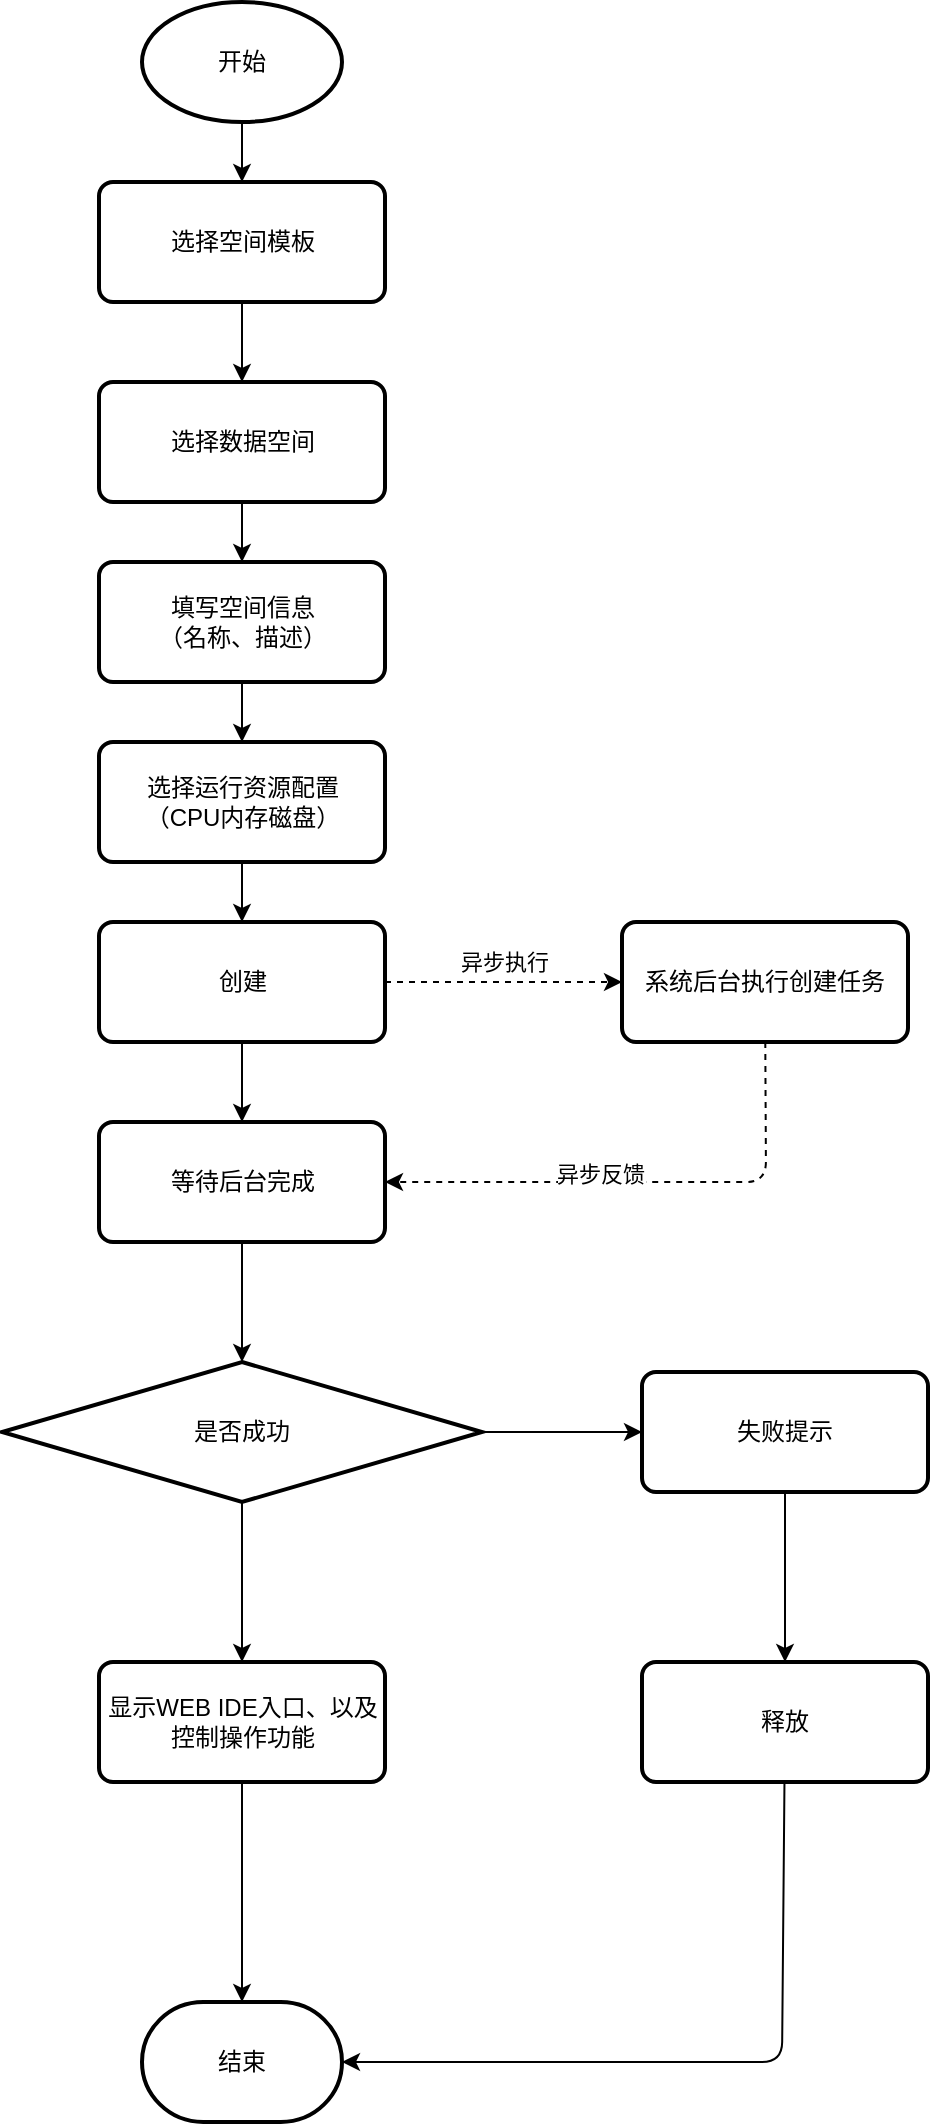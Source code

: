 <mxfile>
    <diagram id="WPPkNyRcbFzH7AHk_LgD" name="创建空间流程">
        <mxGraphModel dx="1086" dy="689" grid="1" gridSize="10" guides="1" tooltips="1" connect="1" arrows="1" fold="1" page="1" pageScale="1" pageWidth="827" pageHeight="1169" background="#ffffff" math="0" shadow="0">
            <root>
                <mxCell id="0"/>
                <mxCell id="1" parent="0"/>
                <mxCell id="RCXph9JNE-Ri17qudRZ3-15" style="edgeStyle=none;html=1;" edge="1" parent="1" source="RCXph9JNE-Ri17qudRZ3-1" target="RCXph9JNE-Ri17qudRZ3-2">
                    <mxGeometry relative="1" as="geometry"/>
                </mxCell>
                <mxCell id="RCXph9JNE-Ri17qudRZ3-1" value="开始" style="strokeWidth=2;html=1;shape=mxgraph.flowchart.start_1;whiteSpace=wrap;" vertex="1" parent="1">
                    <mxGeometry x="370" y="150" width="100" height="60" as="geometry"/>
                </mxCell>
                <mxCell id="RCXph9JNE-Ri17qudRZ3-16" style="edgeStyle=none;html=1;" edge="1" parent="1" source="RCXph9JNE-Ri17qudRZ3-2" target="RCXph9JNE-Ri17qudRZ3-3">
                    <mxGeometry relative="1" as="geometry"/>
                </mxCell>
                <mxCell id="RCXph9JNE-Ri17qudRZ3-2" value="选择空间模板" style="rounded=1;whiteSpace=wrap;html=1;absoluteArcSize=1;arcSize=14;strokeWidth=2;" vertex="1" parent="1">
                    <mxGeometry x="348.5" y="240" width="143" height="60" as="geometry"/>
                </mxCell>
                <mxCell id="RCXph9JNE-Ri17qudRZ3-17" style="edgeStyle=none;html=1;" edge="1" parent="1" source="RCXph9JNE-Ri17qudRZ3-3" target="RCXph9JNE-Ri17qudRZ3-4">
                    <mxGeometry relative="1" as="geometry"/>
                </mxCell>
                <mxCell id="RCXph9JNE-Ri17qudRZ3-3" value="选择数据空间" style="rounded=1;whiteSpace=wrap;html=1;absoluteArcSize=1;arcSize=14;strokeWidth=2;" vertex="1" parent="1">
                    <mxGeometry x="348.5" y="340" width="143" height="60" as="geometry"/>
                </mxCell>
                <mxCell id="RCXph9JNE-Ri17qudRZ3-18" style="edgeStyle=none;html=1;" edge="1" parent="1" source="RCXph9JNE-Ri17qudRZ3-4" target="RCXph9JNE-Ri17qudRZ3-5">
                    <mxGeometry relative="1" as="geometry"/>
                </mxCell>
                <mxCell id="RCXph9JNE-Ri17qudRZ3-4" value="填写空间信息&lt;br&gt;（名称、描述）" style="rounded=1;whiteSpace=wrap;html=1;absoluteArcSize=1;arcSize=14;strokeWidth=2;" vertex="1" parent="1">
                    <mxGeometry x="348.5" y="430" width="143" height="60" as="geometry"/>
                </mxCell>
                <mxCell id="RCXph9JNE-Ri17qudRZ3-19" style="edgeStyle=none;html=1;" edge="1" parent="1" source="RCXph9JNE-Ri17qudRZ3-5" target="RCXph9JNE-Ri17qudRZ3-6">
                    <mxGeometry relative="1" as="geometry"/>
                </mxCell>
                <mxCell id="RCXph9JNE-Ri17qudRZ3-5" value="选择运行资源配置&lt;br&gt;（CPU内存磁盘）" style="rounded=1;whiteSpace=wrap;html=1;absoluteArcSize=1;arcSize=14;strokeWidth=2;" vertex="1" parent="1">
                    <mxGeometry x="348.5" y="520" width="143" height="60" as="geometry"/>
                </mxCell>
                <mxCell id="RCXph9JNE-Ri17qudRZ3-20" style="edgeStyle=none;html=1;entryX=0;entryY=0.5;entryDx=0;entryDy=0;dashed=1;" edge="1" parent="1" source="RCXph9JNE-Ri17qudRZ3-6" target="RCXph9JNE-Ri17qudRZ3-7">
                    <mxGeometry relative="1" as="geometry"/>
                </mxCell>
                <mxCell id="RCXph9JNE-Ri17qudRZ3-30" value="异步执行" style="edgeLabel;html=1;align=center;verticalAlign=middle;resizable=0;points=[];" vertex="1" connectable="0" parent="RCXph9JNE-Ri17qudRZ3-20">
                    <mxGeometry x="-0.317" y="4" relative="1" as="geometry">
                        <mxPoint x="19" y="-6" as="offset"/>
                    </mxGeometry>
                </mxCell>
                <mxCell id="RCXph9JNE-Ri17qudRZ3-21" style="edgeStyle=none;html=1;" edge="1" parent="1" source="RCXph9JNE-Ri17qudRZ3-6" target="RCXph9JNE-Ri17qudRZ3-10">
                    <mxGeometry relative="1" as="geometry"/>
                </mxCell>
                <mxCell id="RCXph9JNE-Ri17qudRZ3-6" value="创建" style="rounded=1;whiteSpace=wrap;html=1;absoluteArcSize=1;arcSize=14;strokeWidth=2;" vertex="1" parent="1">
                    <mxGeometry x="348.5" y="610" width="143" height="60" as="geometry"/>
                </mxCell>
                <mxCell id="RCXph9JNE-Ri17qudRZ3-28" style="edgeStyle=none;html=1;entryX=1;entryY=0.5;entryDx=0;entryDy=0;dashed=1;" edge="1" parent="1" source="RCXph9JNE-Ri17qudRZ3-7" target="RCXph9JNE-Ri17qudRZ3-10">
                    <mxGeometry relative="1" as="geometry">
                        <Array as="points">
                            <mxPoint x="682" y="740"/>
                        </Array>
                    </mxGeometry>
                </mxCell>
                <mxCell id="RCXph9JNE-Ri17qudRZ3-29" value="异步反馈" style="edgeLabel;html=1;align=center;verticalAlign=middle;resizable=0;points=[];" vertex="1" connectable="0" parent="RCXph9JNE-Ri17qudRZ3-28">
                    <mxGeometry x="0.175" y="-4" relative="1" as="geometry">
                        <mxPoint as="offset"/>
                    </mxGeometry>
                </mxCell>
                <mxCell id="RCXph9JNE-Ri17qudRZ3-7" value="系统后台执行创建任务" style="rounded=1;whiteSpace=wrap;html=1;absoluteArcSize=1;arcSize=14;strokeWidth=2;" vertex="1" parent="1">
                    <mxGeometry x="610" y="610" width="143" height="60" as="geometry"/>
                </mxCell>
                <mxCell id="RCXph9JNE-Ri17qudRZ3-9" value="结束" style="strokeWidth=2;html=1;shape=mxgraph.flowchart.terminator;whiteSpace=wrap;" vertex="1" parent="1">
                    <mxGeometry x="370" y="1150" width="100" height="60" as="geometry"/>
                </mxCell>
                <mxCell id="RCXph9JNE-Ri17qudRZ3-22" style="edgeStyle=none;html=1;" edge="1" parent="1" source="RCXph9JNE-Ri17qudRZ3-10" target="RCXph9JNE-Ri17qudRZ3-11">
                    <mxGeometry relative="1" as="geometry"/>
                </mxCell>
                <mxCell id="RCXph9JNE-Ri17qudRZ3-10" value="等待后台完成" style="rounded=1;whiteSpace=wrap;html=1;absoluteArcSize=1;arcSize=14;strokeWidth=2;" vertex="1" parent="1">
                    <mxGeometry x="348.5" y="710" width="143" height="60" as="geometry"/>
                </mxCell>
                <mxCell id="RCXph9JNE-Ri17qudRZ3-23" style="edgeStyle=none;html=1;" edge="1" parent="1" source="RCXph9JNE-Ri17qudRZ3-11" target="RCXph9JNE-Ri17qudRZ3-13">
                    <mxGeometry relative="1" as="geometry"/>
                </mxCell>
                <mxCell id="RCXph9JNE-Ri17qudRZ3-24" style="edgeStyle=none;html=1;" edge="1" parent="1" source="RCXph9JNE-Ri17qudRZ3-11" target="RCXph9JNE-Ri17qudRZ3-12">
                    <mxGeometry relative="1" as="geometry"/>
                </mxCell>
                <mxCell id="RCXph9JNE-Ri17qudRZ3-11" value="是否成功" style="strokeWidth=2;html=1;shape=mxgraph.flowchart.decision;whiteSpace=wrap;" vertex="1" parent="1">
                    <mxGeometry x="300" y="830" width="240" height="70" as="geometry"/>
                </mxCell>
                <mxCell id="RCXph9JNE-Ri17qudRZ3-26" style="edgeStyle=none;html=1;" edge="1" parent="1" source="RCXph9JNE-Ri17qudRZ3-12" target="RCXph9JNE-Ri17qudRZ3-9">
                    <mxGeometry relative="1" as="geometry"/>
                </mxCell>
                <mxCell id="RCXph9JNE-Ri17qudRZ3-12" value="显示WEB IDE入口、以及控制操作功能" style="rounded=1;whiteSpace=wrap;html=1;absoluteArcSize=1;arcSize=14;strokeWidth=2;" vertex="1" parent="1">
                    <mxGeometry x="348.5" y="980" width="143" height="60" as="geometry"/>
                </mxCell>
                <mxCell id="RCXph9JNE-Ri17qudRZ3-25" style="edgeStyle=none;html=1;" edge="1" parent="1" source="RCXph9JNE-Ri17qudRZ3-13" target="RCXph9JNE-Ri17qudRZ3-14">
                    <mxGeometry relative="1" as="geometry"/>
                </mxCell>
                <mxCell id="RCXph9JNE-Ri17qudRZ3-13" value="失败提示" style="rounded=1;whiteSpace=wrap;html=1;absoluteArcSize=1;arcSize=14;strokeWidth=2;" vertex="1" parent="1">
                    <mxGeometry x="620" y="835" width="143" height="60" as="geometry"/>
                </mxCell>
                <mxCell id="RCXph9JNE-Ri17qudRZ3-27" style="edgeStyle=none;html=1;" edge="1" parent="1" source="RCXph9JNE-Ri17qudRZ3-14" target="RCXph9JNE-Ri17qudRZ3-9">
                    <mxGeometry relative="1" as="geometry">
                        <Array as="points">
                            <mxPoint x="690" y="1180"/>
                        </Array>
                    </mxGeometry>
                </mxCell>
                <mxCell id="RCXph9JNE-Ri17qudRZ3-14" value="释放" style="rounded=1;whiteSpace=wrap;html=1;absoluteArcSize=1;arcSize=14;strokeWidth=2;" vertex="1" parent="1">
                    <mxGeometry x="620" y="980" width="143" height="60" as="geometry"/>
                </mxCell>
            </root>
        </mxGraphModel>
    </diagram>
    <diagram id="D0rB0ywiILBOyrz_oWe5" name="注册登录流程">
        <mxGraphModel dx="1358" dy="861" grid="1" gridSize="10" guides="1" tooltips="1" connect="1" arrows="1" fold="1" page="1" pageScale="1" pageWidth="827" pageHeight="1169" background="#ffffff" math="0" shadow="0">
            <root>
                <mxCell id="0"/>
                <mxCell id="1" parent="0"/>
                <mxCell id="mrGVOeqUPLOQ0efFedwk-10" style="edgeStyle=none;html=1;" edge="1" parent="1" source="mrGVOeqUPLOQ0efFedwk-1" target="mrGVOeqUPLOQ0efFedwk-4">
                    <mxGeometry relative="1" as="geometry"/>
                </mxCell>
                <mxCell id="mrGVOeqUPLOQ0efFedwk-1" value="开始" style="strokeWidth=2;html=1;shape=mxgraph.flowchart.start_1;whiteSpace=wrap;" vertex="1" parent="1">
                    <mxGeometry x="309" y="100" width="100" height="60" as="geometry"/>
                </mxCell>
                <mxCell id="mrGVOeqUPLOQ0efFedwk-21" style="edgeStyle=none;html=1;" edge="1" parent="1" source="mrGVOeqUPLOQ0efFedwk-3" target="mrGVOeqUPLOQ0efFedwk-12">
                    <mxGeometry relative="1" as="geometry"/>
                </mxCell>
                <mxCell id="mrGVOeqUPLOQ0efFedwk-3" value="微信扫码" style="rounded=1;whiteSpace=wrap;html=1;absoluteArcSize=1;arcSize=14;strokeWidth=2;" vertex="1" parent="1">
                    <mxGeometry x="304" y="360" width="110" height="60" as="geometry"/>
                </mxCell>
                <mxCell id="mrGVOeqUPLOQ0efFedwk-5" style="edgeStyle=none;html=1;entryX=0.5;entryY=0;entryDx=0;entryDy=0;" edge="1" parent="1" source="mrGVOeqUPLOQ0efFedwk-4" target="mrGVOeqUPLOQ0efFedwk-3">
                    <mxGeometry relative="1" as="geometry"/>
                </mxCell>
                <mxCell id="mrGVOeqUPLOQ0efFedwk-8" value="微信" style="edgeLabel;html=1;align=center;verticalAlign=middle;resizable=0;points=[];" vertex="1" connectable="0" parent="mrGVOeqUPLOQ0efFedwk-5">
                    <mxGeometry x="-0.367" y="1" relative="1" as="geometry">
                        <mxPoint as="offset"/>
                    </mxGeometry>
                </mxCell>
                <mxCell id="mrGVOeqUPLOQ0efFedwk-7" style="edgeStyle=none;html=1;entryX=0.5;entryY=0;entryDx=0;entryDy=0;" edge="1" parent="1" source="mrGVOeqUPLOQ0efFedwk-4" target="mrGVOeqUPLOQ0efFedwk-6">
                    <mxGeometry relative="1" as="geometry">
                        <Array as="points">
                            <mxPoint x="695" y="270"/>
                        </Array>
                    </mxGeometry>
                </mxCell>
                <mxCell id="mrGVOeqUPLOQ0efFedwk-9" value="登录名密码登录" style="edgeLabel;html=1;align=center;verticalAlign=middle;resizable=0;points=[];" vertex="1" connectable="0" parent="mrGVOeqUPLOQ0efFedwk-7">
                    <mxGeometry x="0.302" y="4" relative="1" as="geometry">
                        <mxPoint x="-38" y="-6" as="offset"/>
                    </mxGeometry>
                </mxCell>
                <mxCell id="mrGVOeqUPLOQ0efFedwk-4" value="选择登录方式" style="strokeWidth=2;html=1;shape=mxgraph.flowchart.decision;whiteSpace=wrap;" vertex="1" parent="1">
                    <mxGeometry x="268.5" y="230" width="181" height="70" as="geometry"/>
                </mxCell>
                <mxCell id="mrGVOeqUPLOQ0efFedwk-16" style="edgeStyle=none;html=1;" edge="1" parent="1" source="mrGVOeqUPLOQ0efFedwk-6" target="mrGVOeqUPLOQ0efFedwk-15">
                    <mxGeometry relative="1" as="geometry"/>
                </mxCell>
                <mxCell id="mrGVOeqUPLOQ0efFedwk-6" value="输入登录名、密码" style="rounded=1;whiteSpace=wrap;html=1;absoluteArcSize=1;arcSize=14;strokeWidth=2;" vertex="1" parent="1">
                    <mxGeometry x="640" y="360" width="110" height="60" as="geometry"/>
                </mxCell>
                <mxCell id="mrGVOeqUPLOQ0efFedwk-30" style="edgeStyle=none;html=1;" edge="1" parent="1" source="mrGVOeqUPLOQ0efFedwk-11" target="mrGVOeqUPLOQ0efFedwk-29">
                    <mxGeometry relative="1" as="geometry"/>
                </mxCell>
                <mxCell id="mrGVOeqUPLOQ0efFedwk-11" value="进入用户首页" style="rounded=1;whiteSpace=wrap;html=1;absoluteArcSize=1;arcSize=14;strokeWidth=2;" vertex="1" parent="1">
                    <mxGeometry x="640" y="585" width="110" height="60" as="geometry"/>
                </mxCell>
                <mxCell id="mrGVOeqUPLOQ0efFedwk-24" style="edgeStyle=none;html=1;entryX=0.5;entryY=0;entryDx=0;entryDy=0;" edge="1" parent="1" source="mrGVOeqUPLOQ0efFedwk-12" target="mrGVOeqUPLOQ0efFedwk-23">
                    <mxGeometry relative="1" as="geometry"/>
                </mxCell>
                <mxCell id="mrGVOeqUPLOQ0efFedwk-26" value="否" style="edgeLabel;html=1;align=center;verticalAlign=middle;resizable=0;points=[];" vertex="1" connectable="0" parent="mrGVOeqUPLOQ0efFedwk-24">
                    <mxGeometry x="-0.183" relative="1" as="geometry">
                        <mxPoint as="offset"/>
                    </mxGeometry>
                </mxCell>
                <mxCell id="mrGVOeqUPLOQ0efFedwk-27" style="edgeStyle=none;html=1;" edge="1" parent="1" source="mrGVOeqUPLOQ0efFedwk-12" target="mrGVOeqUPLOQ0efFedwk-11">
                    <mxGeometry relative="1" as="geometry">
                        <Array as="points">
                            <mxPoint x="530" y="495"/>
                            <mxPoint x="530" y="610"/>
                        </Array>
                    </mxGeometry>
                </mxCell>
                <mxCell id="mrGVOeqUPLOQ0efFedwk-28" value="是" style="edgeLabel;html=1;align=center;verticalAlign=middle;resizable=0;points=[];" vertex="1" connectable="0" parent="mrGVOeqUPLOQ0efFedwk-27">
                    <mxGeometry x="-0.684" y="1" relative="1" as="geometry">
                        <mxPoint as="offset"/>
                    </mxGeometry>
                </mxCell>
                <mxCell id="mrGVOeqUPLOQ0efFedwk-12" value="判断是否已注册" style="strokeWidth=2;html=1;shape=mxgraph.flowchart.decision;whiteSpace=wrap;" vertex="1" parent="1">
                    <mxGeometry x="268.5" y="460" width="181" height="70" as="geometry"/>
                </mxCell>
                <mxCell id="mrGVOeqUPLOQ0efFedwk-17" style="edgeStyle=none;html=1;" edge="1" parent="1" source="mrGVOeqUPLOQ0efFedwk-15" target="mrGVOeqUPLOQ0efFedwk-11">
                    <mxGeometry relative="1" as="geometry"/>
                </mxCell>
                <mxCell id="mrGVOeqUPLOQ0efFedwk-18" value="是" style="edgeLabel;html=1;align=center;verticalAlign=middle;resizable=0;points=[];" vertex="1" connectable="0" parent="mrGVOeqUPLOQ0efFedwk-17">
                    <mxGeometry x="-0.304" y="2" relative="1" as="geometry">
                        <mxPoint as="offset"/>
                    </mxGeometry>
                </mxCell>
                <mxCell id="mrGVOeqUPLOQ0efFedwk-19" style="edgeStyle=none;html=1;" edge="1" parent="1" source="mrGVOeqUPLOQ0efFedwk-15" target="mrGVOeqUPLOQ0efFedwk-20">
                    <mxGeometry relative="1" as="geometry">
                        <mxPoint x="840" y="495" as="targetPoint"/>
                    </mxGeometry>
                </mxCell>
                <mxCell id="mrGVOeqUPLOQ0efFedwk-15" value="是否验证成功" style="strokeWidth=2;html=1;shape=mxgraph.flowchart.decision;whiteSpace=wrap;" vertex="1" parent="1">
                    <mxGeometry x="604.5" y="460" width="181" height="70" as="geometry"/>
                </mxCell>
                <mxCell id="mrGVOeqUPLOQ0efFedwk-31" style="edgeStyle=none;html=1;entryX=1;entryY=0.5;entryDx=0;entryDy=0;entryPerimeter=0;" edge="1" parent="1" source="mrGVOeqUPLOQ0efFedwk-20" target="mrGVOeqUPLOQ0efFedwk-29">
                    <mxGeometry relative="1" as="geometry">
                        <mxPoint x="895" y="760" as="targetPoint"/>
                        <Array as="points">
                            <mxPoint x="895" y="750"/>
                        </Array>
                    </mxGeometry>
                </mxCell>
                <mxCell id="mrGVOeqUPLOQ0efFedwk-20" value="提示错误信息" style="rounded=1;whiteSpace=wrap;html=1;absoluteArcSize=1;arcSize=14;strokeWidth=2;" vertex="1" parent="1">
                    <mxGeometry x="840" y="465" width="110" height="60" as="geometry"/>
                </mxCell>
                <mxCell id="mrGVOeqUPLOQ0efFedwk-25" style="edgeStyle=none;html=1;" edge="1" parent="1" source="mrGVOeqUPLOQ0efFedwk-23" target="mrGVOeqUPLOQ0efFedwk-11">
                    <mxGeometry relative="1" as="geometry"/>
                </mxCell>
                <mxCell id="mrGVOeqUPLOQ0efFedwk-23" value="自动注册" style="rounded=1;whiteSpace=wrap;html=1;absoluteArcSize=1;arcSize=14;strokeWidth=2;" vertex="1" parent="1">
                    <mxGeometry x="304" y="585" width="110" height="60" as="geometry"/>
                </mxCell>
                <mxCell id="mrGVOeqUPLOQ0efFedwk-29" value="结束" style="strokeWidth=2;html=1;shape=mxgraph.flowchart.terminator;whiteSpace=wrap;" vertex="1" parent="1">
                    <mxGeometry x="645" y="720" width="100" height="60" as="geometry"/>
                </mxCell>
            </root>
        </mxGraphModel>
    </diagram>
    <diagram id="vvSpAWgh_Ri54-TMD_iA" name="基本流程">
        <mxGraphModel dx="1086" dy="689" grid="1" gridSize="10" guides="1" tooltips="1" connect="1" arrows="1" fold="1" page="1" pageScale="1" pageWidth="827" pageHeight="1169" background="#ffffff" math="0" shadow="0">
            <root>
                <mxCell id="0"/>
                <mxCell id="1" parent="0"/>
                <mxCell id="14" style="edgeStyle=none;html=1;" edge="1" parent="1" source="7" target="8">
                    <mxGeometry relative="1" as="geometry"/>
                </mxCell>
                <mxCell id="7" value="开始" style="strokeWidth=2;html=1;shape=mxgraph.flowchart.start_1;whiteSpace=wrap;" vertex="1" parent="1">
                    <mxGeometry x="245" y="110" width="100" height="60" as="geometry"/>
                </mxCell>
                <mxCell id="15" style="edgeStyle=none;html=1;" edge="1" parent="1" source="8" target="9">
                    <mxGeometry relative="1" as="geometry"/>
                </mxCell>
                <mxCell id="8" value="登录" style="rounded=1;whiteSpace=wrap;html=1;absoluteArcSize=1;arcSize=14;strokeWidth=2;" vertex="1" parent="1">
                    <mxGeometry x="230" y="240" width="130" height="50" as="geometry"/>
                </mxCell>
                <mxCell id="16" style="edgeStyle=none;html=1;entryX=0.5;entryY=0;entryDx=0;entryDy=0;" edge="1" parent="1" source="9" target="10">
                    <mxGeometry relative="1" as="geometry"/>
                </mxCell>
                <mxCell id="9" value="选择模板" style="rounded=1;whiteSpace=wrap;html=1;absoluteArcSize=1;arcSize=14;strokeWidth=2;" vertex="1" parent="1">
                    <mxGeometry x="455" y="240" width="130" height="50" as="geometry"/>
                </mxCell>
                <mxCell id="17" style="edgeStyle=none;html=1;" edge="1" parent="1" source="10" target="11">
                    <mxGeometry relative="1" as="geometry"/>
                </mxCell>
                <mxCell id="10" value="创建空间" style="rounded=1;whiteSpace=wrap;html=1;absoluteArcSize=1;arcSize=14;strokeWidth=2;" vertex="1" parent="1">
                    <mxGeometry x="455" y="340" width="130" height="50" as="geometry"/>
                </mxCell>
                <mxCell id="18" style="edgeStyle=none;html=1;" edge="1" parent="1" source="11" target="12">
                    <mxGeometry relative="1" as="geometry"/>
                </mxCell>
                <mxCell id="11" value="打开IDE" style="rounded=1;whiteSpace=wrap;html=1;absoluteArcSize=1;arcSize=14;strokeWidth=2;" vertex="1" parent="1">
                    <mxGeometry x="455" y="440" width="130" height="50" as="geometry"/>
                </mxCell>
                <mxCell id="12" value="结束" style="strokeWidth=2;html=1;shape=mxgraph.flowchart.terminator;whiteSpace=wrap;" vertex="1" parent="1">
                    <mxGeometry x="470" y="545" width="100" height="60" as="geometry"/>
                </mxCell>
            </root>
        </mxGraphModel>
    </diagram>
    <diagram id="kd_a85So7bLFg3HMXfoR" name="第 4 页">
        <mxGraphModel dx="1086" dy="689" grid="1" gridSize="10" guides="1" tooltips="1" connect="1" arrows="1" fold="1" page="1" pageScale="1" pageWidth="827" pageHeight="1169" math="0" shadow="0">
            <root>
                <mxCell id="0"/>
                <mxCell id="1" parent="0"/>
            </root>
        </mxGraphModel>
    </diagram>
</mxfile>